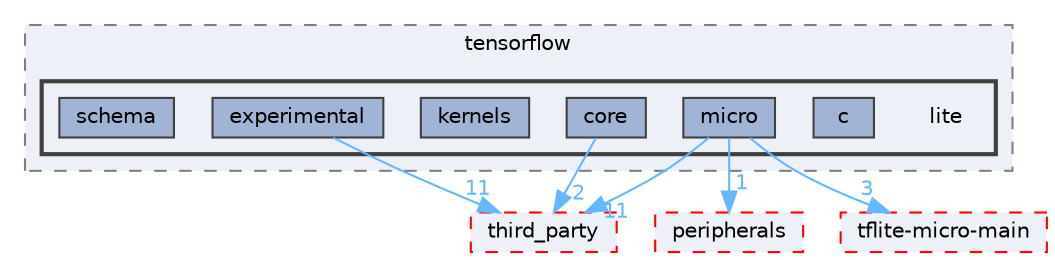 digraph "Arduino/GetStartedWithMachineLearningOnArduino/tflite-micro-arduino-examples-main/src/tensorflow/lite"
{
 // LATEX_PDF_SIZE
  bgcolor="transparent";
  edge [fontname=Helvetica,fontsize=10,labelfontname=Helvetica,labelfontsize=10];
  node [fontname=Helvetica,fontsize=10,shape=box,height=0.2,width=0.4];
  compound=true
  subgraph clusterdir_3ad0fc18d1ae8b18d303c300862804a0 {
    graph [ bgcolor="#edf0f7", pencolor="grey50", label="tensorflow", fontname=Helvetica,fontsize=10 style="filled,dashed", URL="dir_3ad0fc18d1ae8b18d303c300862804a0.html",tooltip=""]
  subgraph clusterdir_1b0dbadbd3f4c97dd60e5ba16d3f4ccc {
    graph [ bgcolor="#edf0f7", pencolor="grey25", label="", fontname=Helvetica,fontsize=10 style="filled,bold", URL="dir_1b0dbadbd3f4c97dd60e5ba16d3f4ccc.html",tooltip=""]
    dir_1b0dbadbd3f4c97dd60e5ba16d3f4ccc [shape=plaintext, label="lite"];
  dir_a9ac7c926ddccf710e25a0d0ca0c997d [label="c", fillcolor="#a2b4d6", color="grey25", style="filled", URL="dir_a9ac7c926ddccf710e25a0d0ca0c997d.html",tooltip=""];
  dir_d22fdaa3c1364e4399e31538be43799e [label="core", fillcolor="#a2b4d6", color="grey25", style="filled", URL="dir_d22fdaa3c1364e4399e31538be43799e.html",tooltip=""];
  dir_d7ffa176c056d04953f0cb921876101f [label="experimental", fillcolor="#a2b4d6", color="grey25", style="filled", URL="dir_d7ffa176c056d04953f0cb921876101f.html",tooltip=""];
  dir_727b29f528d223ae4a1470460d8b9460 [label="kernels", fillcolor="#a2b4d6", color="grey25", style="filled", URL="dir_727b29f528d223ae4a1470460d8b9460.html",tooltip=""];
  dir_1b0396a7ea9813664864d85bc47e2a73 [label="micro", fillcolor="#a2b4d6", color="grey25", style="filled", URL="dir_1b0396a7ea9813664864d85bc47e2a73.html",tooltip=""];
  dir_bd96b18fe1f6be5051f6191975c55060 [label="schema", fillcolor="#a2b4d6", color="grey25", style="filled", URL="dir_bd96b18fe1f6be5051f6191975c55060.html",tooltip=""];
  }
  }
  dir_132e7ec5e48d289908f71c63bf9105bc [label="third_party", fillcolor="#edf0f7", color="red", style="filled,dashed", URL="dir_132e7ec5e48d289908f71c63bf9105bc.html",tooltip=""];
  dir_a04dbf6dd37629f8d82707e6fd58207b [label="peripherals", fillcolor="#edf0f7", color="red", style="filled,dashed", URL="dir_a04dbf6dd37629f8d82707e6fd58207b.html",tooltip=""];
  dir_37328d0195f4d1497edc6914cc71a1c6 [label="tflite-micro-main", fillcolor="#edf0f7", color="red", style="filled,dashed", URL="dir_37328d0195f4d1497edc6914cc71a1c6.html",tooltip=""];
  dir_d22fdaa3c1364e4399e31538be43799e->dir_132e7ec5e48d289908f71c63bf9105bc [headlabel="2", labeldistance=1.5 headhref="dir_000070_000342.html" href="dir_000070_000342.html" color="steelblue1" fontcolor="steelblue1"];
  dir_d7ffa176c056d04953f0cb921876101f->dir_132e7ec5e48d289908f71c63bf9105bc [headlabel="11", labeldistance=1.5 headhref="dir_000103_000342.html" href="dir_000103_000342.html" color="steelblue1" fontcolor="steelblue1"];
  dir_1b0396a7ea9813664864d85bc47e2a73->dir_132e7ec5e48d289908f71c63bf9105bc [headlabel="11", labeldistance=1.5 headhref="dir_000187_000342.html" href="dir_000187_000342.html" color="steelblue1" fontcolor="steelblue1"];
  dir_1b0396a7ea9813664864d85bc47e2a73->dir_37328d0195f4d1497edc6914cc71a1c6 [headlabel="3", labeldistance=1.5 headhref="dir_000187_000336.html" href="dir_000187_000336.html" color="steelblue1" fontcolor="steelblue1"];
  dir_1b0396a7ea9813664864d85bc47e2a73->dir_a04dbf6dd37629f8d82707e6fd58207b [headlabel="1", labeldistance=1.5 headhref="dir_000187_000232.html" href="dir_000187_000232.html" color="steelblue1" fontcolor="steelblue1"];
}
